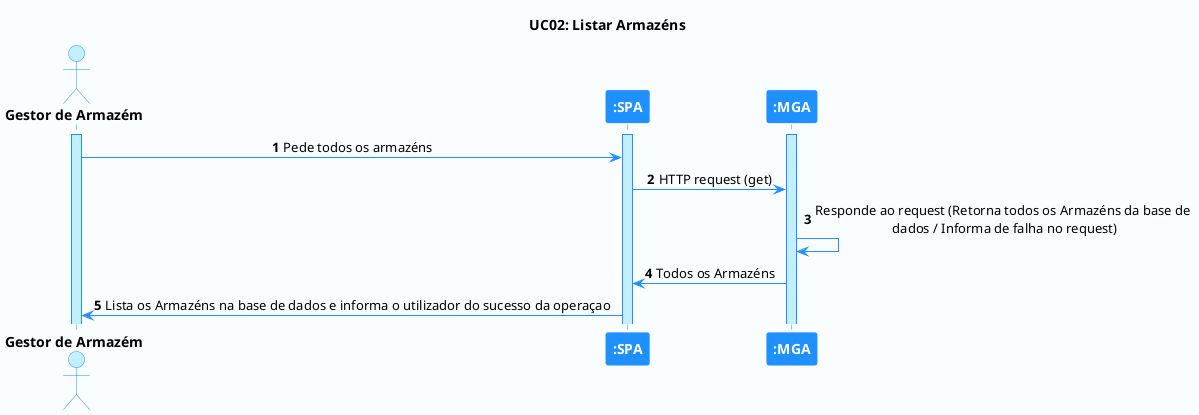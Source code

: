 @startuml hello

'-Style----------------------------------------------------------------------------------------------------------------

autonumber

skinparam DefaultTextAlignment center

skinparam BackgroundColor #fafdff

skinparam sequence {
    LifeLineBorderColor DodgerBlue
    LifeLineBackgroundColor APPLICATION

    ActorBackgroundColor APPLICATION
    ActorBorderColor DodgerBlue

    BackgroundColor #FFFFFF
    ArrowColor DodgerBlue
    BorderColor DodgerBlue

    ParticipantBackgroundColor DodgerBlue
    ParticipantFontColor #FFFFFF
    ParticipantBorderColor DodgerBlue

    GroupBorderColor #082642
    GroupBackgroundColor APPLICATION
}

skinparam note {
    LifeLineBorderColor DodgerBlue
    LifeLineBackgroundColor APPLICATION

    ActorBackgroundColor APPLICATION
    ActorBorderColor DodgerBlue

    BackgroundColor #FFFFFF
    ArrowColor DodgerBlue
    BorderColor DodgerBlue

    ParticipantBackgroundColor DodgerBlue
    ParticipantFontColor #FFFFFF
    ParticipantBorderColor DodgerBlue

    GroupBorderColor #082642
    GroupBackgroundColor APPLICATION
}

'-Title----------------------------------------------------------------------------------------------------------------

title UC02: Listar Armazéns

'-Actors/Participants--------------------------------------------------------------------------------------------------

actor "<b>Gestor de Armazém" as A
participant "<b>:SPA" as SPA
participant "<b>:MGA" as M

'-Associations---------------------------------------------------------------------------------------------------------

activate A
activate SPA
activate M

A -> SPA: Pede todos os armazéns
SPA -> M: HTTP request (get)
M -> M: Responde ao request (Retorna todos os Armazéns da base de \ndados / Informa de falha no request)
M -> SPA: Todos os Armazéns
SPA -> A: Lista os Armazéns na base de dados e informa o utilizador do sucesso da operaçao

'----------------------------------------------------------------------------------------------------------------------

@enduml
